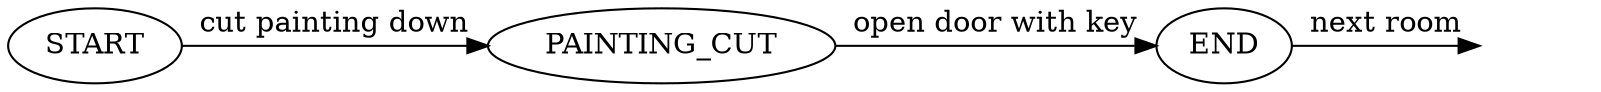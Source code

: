 digraph room1_fsa{
  subgraph fsa{
    rank=same;
    a [label="START"];
    b [label="PAINTING_CUT"];
    c [label="END"];
    d [style=invis];
  }
  a -> b [label="cut painting down"];
  b -> c [label="open door with key"];
  c -> d [label="next room"];
}
